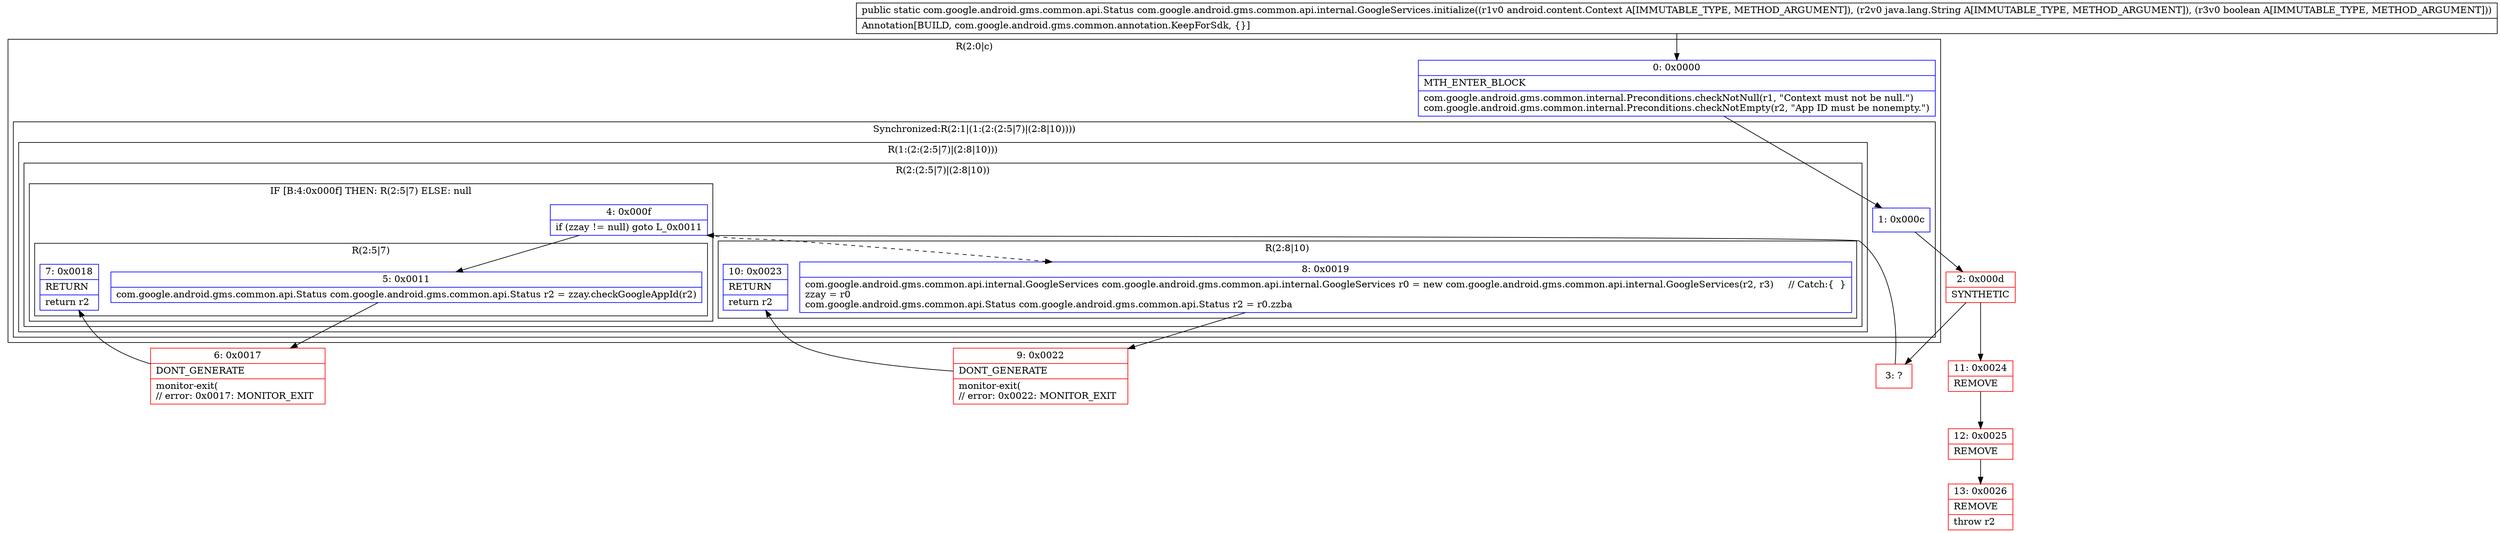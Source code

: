 digraph "CFG forcom.google.android.gms.common.api.internal.GoogleServices.initialize(Landroid\/content\/Context;Ljava\/lang\/String;Z)Lcom\/google\/android\/gms\/common\/api\/Status;" {
subgraph cluster_Region_615103177 {
label = "R(2:0|c)";
node [shape=record,color=blue];
Node_0 [shape=record,label="{0\:\ 0x0000|MTH_ENTER_BLOCK\l|com.google.android.gms.common.internal.Preconditions.checkNotNull(r1, \"Context must not be null.\")\lcom.google.android.gms.common.internal.Preconditions.checkNotEmpty(r2, \"App ID must be nonempty.\")\l}"];
subgraph cluster_SynchronizedRegion_516526313 {
label = "Synchronized:R(2:1|(1:(2:(2:5|7)|(2:8|10))))";
node [shape=record,color=blue];
Node_1 [shape=record,label="{1\:\ 0x000c}"];
subgraph cluster_Region_891334449 {
label = "R(1:(2:(2:5|7)|(2:8|10)))";
node [shape=record,color=blue];
subgraph cluster_Region_1223840425 {
label = "R(2:(2:5|7)|(2:8|10))";
node [shape=record,color=blue];
subgraph cluster_IfRegion_560256652 {
label = "IF [B:4:0x000f] THEN: R(2:5|7) ELSE: null";
node [shape=record,color=blue];
Node_4 [shape=record,label="{4\:\ 0x000f|if (zzay != null) goto L_0x0011\l}"];
subgraph cluster_Region_504516385 {
label = "R(2:5|7)";
node [shape=record,color=blue];
Node_5 [shape=record,label="{5\:\ 0x0011|com.google.android.gms.common.api.Status com.google.android.gms.common.api.Status r2 = zzay.checkGoogleAppId(r2)\l}"];
Node_7 [shape=record,label="{7\:\ 0x0018|RETURN\l|return r2\l}"];
}
}
subgraph cluster_Region_942298033 {
label = "R(2:8|10)";
node [shape=record,color=blue];
Node_8 [shape=record,label="{8\:\ 0x0019|com.google.android.gms.common.api.internal.GoogleServices com.google.android.gms.common.api.internal.GoogleServices r0 = new com.google.android.gms.common.api.internal.GoogleServices(r2, r3)     \/\/ Catch:\{  \}\lzzay = r0\lcom.google.android.gms.common.api.Status com.google.android.gms.common.api.Status r2 = r0.zzba\l}"];
Node_10 [shape=record,label="{10\:\ 0x0023|RETURN\l|return r2\l}"];
}
}
}
}
}
Node_2 [shape=record,color=red,label="{2\:\ 0x000d|SYNTHETIC\l}"];
Node_3 [shape=record,color=red,label="{3\:\ ?}"];
Node_6 [shape=record,color=red,label="{6\:\ 0x0017|DONT_GENERATE\l|monitor\-exit(\l\/\/ error: 0x0017: MONITOR_EXIT  \l}"];
Node_9 [shape=record,color=red,label="{9\:\ 0x0022|DONT_GENERATE\l|monitor\-exit(\l\/\/ error: 0x0022: MONITOR_EXIT  \l}"];
Node_11 [shape=record,color=red,label="{11\:\ 0x0024|REMOVE\l}"];
Node_12 [shape=record,color=red,label="{12\:\ 0x0025|REMOVE\l}"];
Node_13 [shape=record,color=red,label="{13\:\ 0x0026|REMOVE\l|throw r2\l}"];
MethodNode[shape=record,label="{public static com.google.android.gms.common.api.Status com.google.android.gms.common.api.internal.GoogleServices.initialize((r1v0 android.content.Context A[IMMUTABLE_TYPE, METHOD_ARGUMENT]), (r2v0 java.lang.String A[IMMUTABLE_TYPE, METHOD_ARGUMENT]), (r3v0 boolean A[IMMUTABLE_TYPE, METHOD_ARGUMENT]))  | Annotation[BUILD, com.google.android.gms.common.annotation.KeepForSdk, \{\}]\l}"];
MethodNode -> Node_0;
Node_0 -> Node_1;
Node_1 -> Node_2;
Node_4 -> Node_5;
Node_4 -> Node_8[style=dashed];
Node_5 -> Node_6;
Node_8 -> Node_9;
Node_2 -> Node_3;
Node_2 -> Node_11;
Node_3 -> Node_4;
Node_6 -> Node_7;
Node_9 -> Node_10;
Node_11 -> Node_12;
Node_12 -> Node_13;
}

